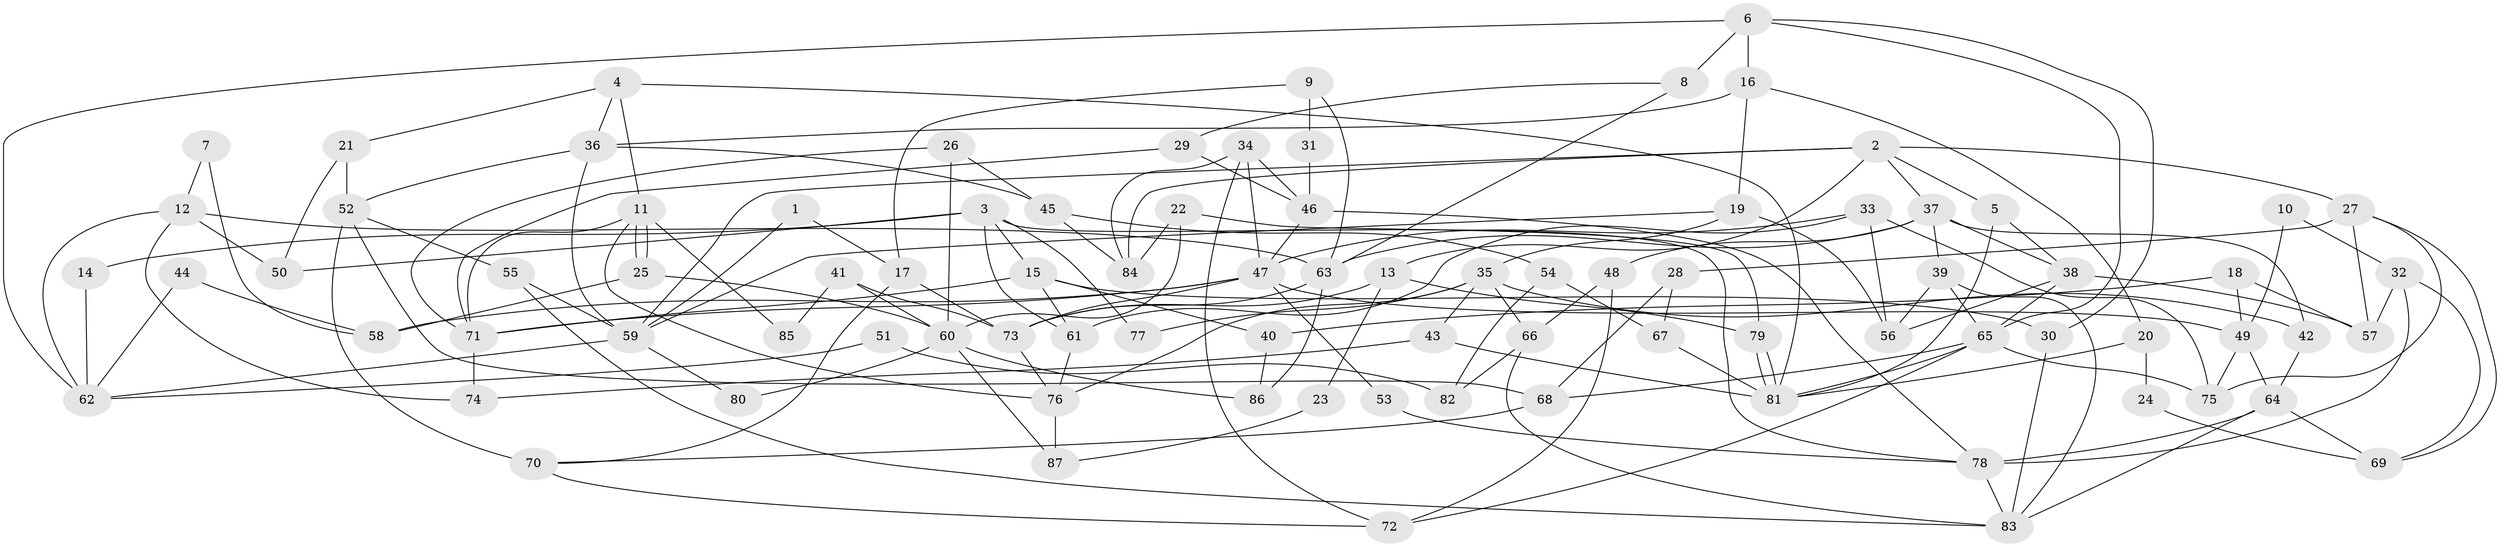 // Generated by graph-tools (version 1.1) at 2025/36/03/09/25 02:36:26]
// undirected, 87 vertices, 174 edges
graph export_dot {
graph [start="1"]
  node [color=gray90,style=filled];
  1;
  2;
  3;
  4;
  5;
  6;
  7;
  8;
  9;
  10;
  11;
  12;
  13;
  14;
  15;
  16;
  17;
  18;
  19;
  20;
  21;
  22;
  23;
  24;
  25;
  26;
  27;
  28;
  29;
  30;
  31;
  32;
  33;
  34;
  35;
  36;
  37;
  38;
  39;
  40;
  41;
  42;
  43;
  44;
  45;
  46;
  47;
  48;
  49;
  50;
  51;
  52;
  53;
  54;
  55;
  56;
  57;
  58;
  59;
  60;
  61;
  62;
  63;
  64;
  65;
  66;
  67;
  68;
  69;
  70;
  71;
  72;
  73;
  74;
  75;
  76;
  77;
  78;
  79;
  80;
  81;
  82;
  83;
  84;
  85;
  86;
  87;
  1 -- 59;
  1 -- 17;
  2 -- 27;
  2 -- 59;
  2 -- 5;
  2 -- 13;
  2 -- 37;
  2 -- 84;
  3 -- 15;
  3 -- 78;
  3 -- 14;
  3 -- 50;
  3 -- 61;
  3 -- 77;
  4 -- 81;
  4 -- 11;
  4 -- 21;
  4 -- 36;
  5 -- 81;
  5 -- 38;
  6 -- 65;
  6 -- 8;
  6 -- 16;
  6 -- 30;
  6 -- 62;
  7 -- 12;
  7 -- 58;
  8 -- 29;
  8 -- 63;
  9 -- 63;
  9 -- 17;
  9 -- 31;
  10 -- 32;
  10 -- 49;
  11 -- 76;
  11 -- 25;
  11 -- 25;
  11 -- 71;
  11 -- 85;
  12 -- 62;
  12 -- 63;
  12 -- 50;
  12 -- 74;
  13 -- 79;
  13 -- 23;
  13 -- 73;
  14 -- 62;
  15 -- 30;
  15 -- 71;
  15 -- 40;
  15 -- 61;
  16 -- 36;
  16 -- 19;
  16 -- 20;
  17 -- 73;
  17 -- 70;
  18 -- 49;
  18 -- 57;
  18 -- 40;
  19 -- 56;
  19 -- 35;
  19 -- 59;
  20 -- 81;
  20 -- 24;
  21 -- 50;
  21 -- 52;
  22 -- 60;
  22 -- 84;
  22 -- 79;
  23 -- 87;
  24 -- 69;
  25 -- 60;
  25 -- 58;
  26 -- 45;
  26 -- 71;
  26 -- 60;
  27 -- 75;
  27 -- 69;
  27 -- 28;
  27 -- 57;
  28 -- 68;
  28 -- 67;
  29 -- 71;
  29 -- 46;
  30 -- 83;
  31 -- 46;
  32 -- 78;
  32 -- 57;
  32 -- 69;
  33 -- 61;
  33 -- 56;
  33 -- 47;
  33 -- 75;
  34 -- 47;
  34 -- 46;
  34 -- 72;
  34 -- 84;
  35 -- 76;
  35 -- 42;
  35 -- 43;
  35 -- 66;
  35 -- 77;
  36 -- 52;
  36 -- 45;
  36 -- 59;
  37 -- 38;
  37 -- 39;
  37 -- 42;
  37 -- 48;
  37 -- 63;
  38 -- 65;
  38 -- 56;
  38 -- 57;
  39 -- 83;
  39 -- 56;
  39 -- 65;
  40 -- 86;
  41 -- 73;
  41 -- 60;
  41 -- 85;
  42 -- 64;
  43 -- 81;
  43 -- 74;
  44 -- 58;
  44 -- 62;
  45 -- 84;
  45 -- 54;
  46 -- 47;
  46 -- 78;
  47 -- 71;
  47 -- 49;
  47 -- 53;
  47 -- 58;
  47 -- 73;
  48 -- 72;
  48 -- 66;
  49 -- 75;
  49 -- 64;
  51 -- 82;
  51 -- 62;
  52 -- 55;
  52 -- 68;
  52 -- 70;
  53 -- 78;
  54 -- 67;
  54 -- 82;
  55 -- 59;
  55 -- 83;
  59 -- 62;
  59 -- 80;
  60 -- 86;
  60 -- 80;
  60 -- 87;
  61 -- 76;
  63 -- 73;
  63 -- 86;
  64 -- 69;
  64 -- 78;
  64 -- 83;
  65 -- 68;
  65 -- 72;
  65 -- 75;
  65 -- 81;
  66 -- 82;
  66 -- 83;
  67 -- 81;
  68 -- 70;
  70 -- 72;
  71 -- 74;
  73 -- 76;
  76 -- 87;
  78 -- 83;
  79 -- 81;
  79 -- 81;
}
